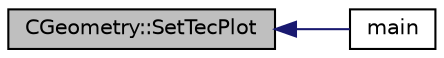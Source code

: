 digraph "CGeometry::SetTecPlot"
{
  edge [fontname="Helvetica",fontsize="10",labelfontname="Helvetica",labelfontsize="10"];
  node [fontname="Helvetica",fontsize="10",shape=record];
  rankdir="LR";
  Node2956 [label="CGeometry::SetTecPlot",height=0.2,width=0.4,color="black", fillcolor="grey75", style="filled", fontcolor="black"];
  Node2956 -> Node2957 [dir="back",color="midnightblue",fontsize="10",style="solid",fontname="Helvetica"];
  Node2957 [label="main",height=0.2,width=0.4,color="black", fillcolor="white", style="filled",URL="$_s_u2___m_s_h_8cpp.html#a0ddf1224851353fc92bfbff6f499fa97"];
}

